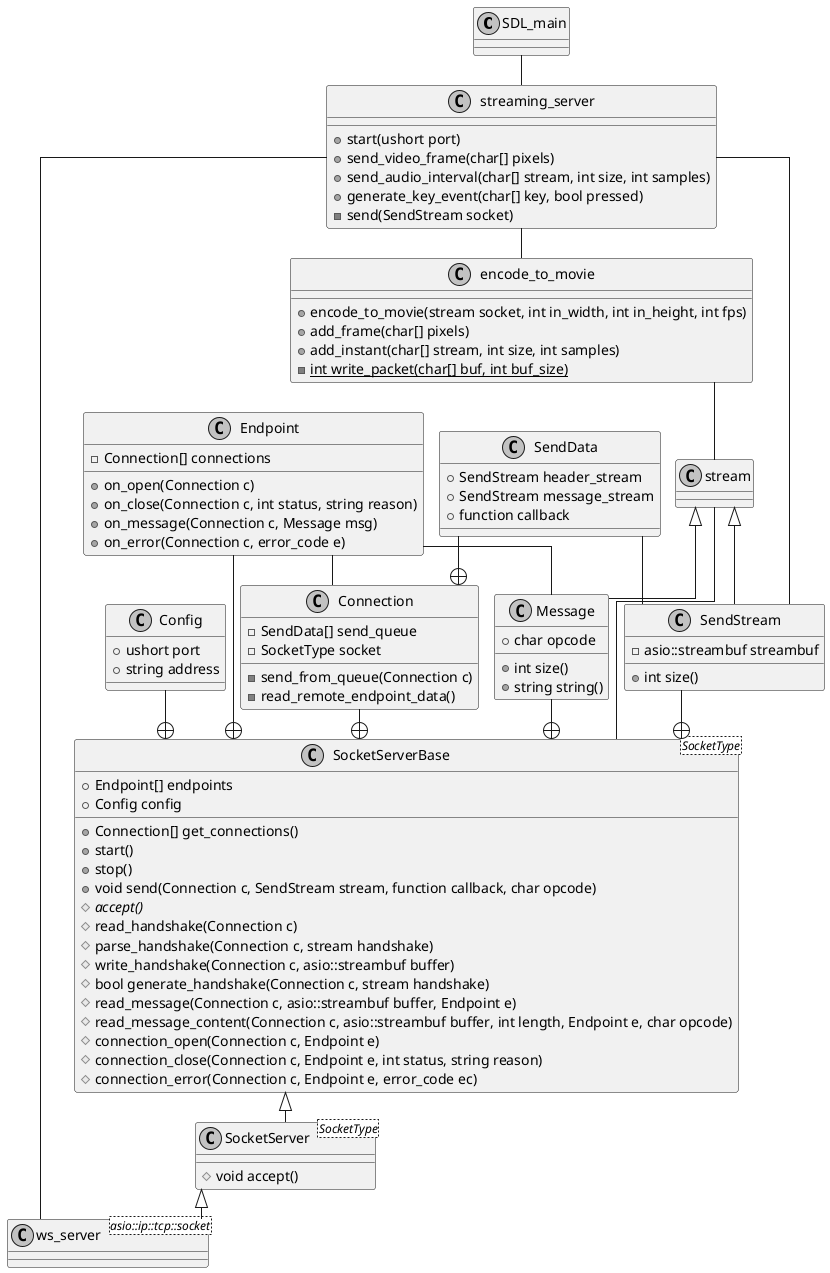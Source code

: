 @startuml
skinparam monochrome true

skinparam Shadowing false
skinparam LineType ortho

skinparam nodesep 15
skinparam ranksep 30

class SDL_main #Linen 
SDL_main -- streaming_server 

encode_to_movie -- stream

class encode_to_movie {
	+encode_to_movie(stream socket, int in_width, int in_height, int fps)
	+add_frame(char[] pixels)
	+add_instant(char[] stream, int size, int samples)
	-{static} int write_packet(char[] buf, int buf_size)
}

streaming_server -- SendStream
streaming_server -- encode_to_movie
SocketServerBase -- stream

class SocketServerBase<SocketType> {
	+Endpoint[] endpoints
	+Config config
	+Connection[] get_connections()		
	+start()
	+stop()	
	+void send(Connection c, SendStream stream, function callback, char opcode)	
	#{abstract} accept()
	#read_handshake(Connection c)
	#parse_handshake(Connection c, stream handshake)
	#write_handshake(Connection c, asio::streambuf buffer)
	#bool generate_handshake(Connection c, stream handshake)
	#read_message(Connection c, asio::streambuf buffer, Endpoint e)
	#read_message_content(Connection c, asio::streambuf buffer, int length, Endpoint e, char opcode)
	#connection_open(Connection c, Endpoint e)	
	#connection_close(Connection c, Endpoint e, int status, string reason)
	#connection_error(Connection c, Endpoint e, error_code ec)	
}

Connection --+ SocketServerBase
SendStream --+ SocketServerBase
Endpoint --+ SocketServerBase
Config --+ SocketServerBase
Message --+ SocketServerBase

class Message extends stream {
	+char opcode
	+int size()
	+string string()
}

class SendStream extends stream {
	-asio::streambuf streambuf
	+int size()
}

class SendData {
	+SendStream header_stream
	+SendStream message_stream
	+function callback
}

SendData -- SendStream
SendData --+ Connection

class Connection {
	-SendData[] send_queue
	-SocketType socket
	-send_from_queue(Connection c)
	-read_remote_endpoint_data()
}

class SocketServer<SocketType> extends SocketServerBase {
	#void accept()
}

class streaming_server {
	+start(ushort port)
	+send_video_frame(char[] pixels)
	+send_audio_interval(char[] stream, int size, int samples)
	+generate_key_event(char[] key, bool pressed)
	-send(SendStream socket)
}

class ws_server <asio::ip::tcp::socket> extends SocketServer {

}

streaming_server -- ws_server

Endpoint -- Connection
Endpoint -- Message

class Endpoint {
	-Connection[] connections
	+on_open(Connection c)
	+on_close(Connection c, int status, string reason)
	+on_message(Connection c, Message msg)
	+on_error(Connection c, error_code e)
}

class Config {
	+ushort port
	+string address
}
@enduml